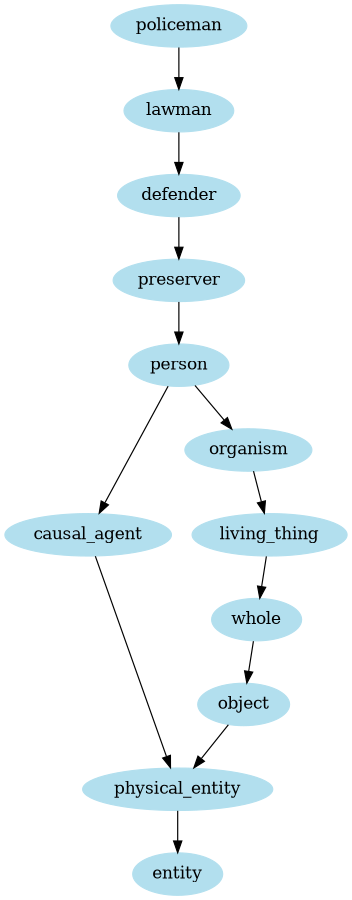 digraph unix {
	node [color=lightblue2 style=filled]
	size="6,6"
	policeman -> lawman
	lawman -> defender
	defender -> preserver
	preserver -> person
	person -> causal_agent
	causal_agent -> physical_entity
	physical_entity -> entity
	person -> organism
	organism -> living_thing
	living_thing -> whole
	whole -> object
	object -> physical_entity
}
